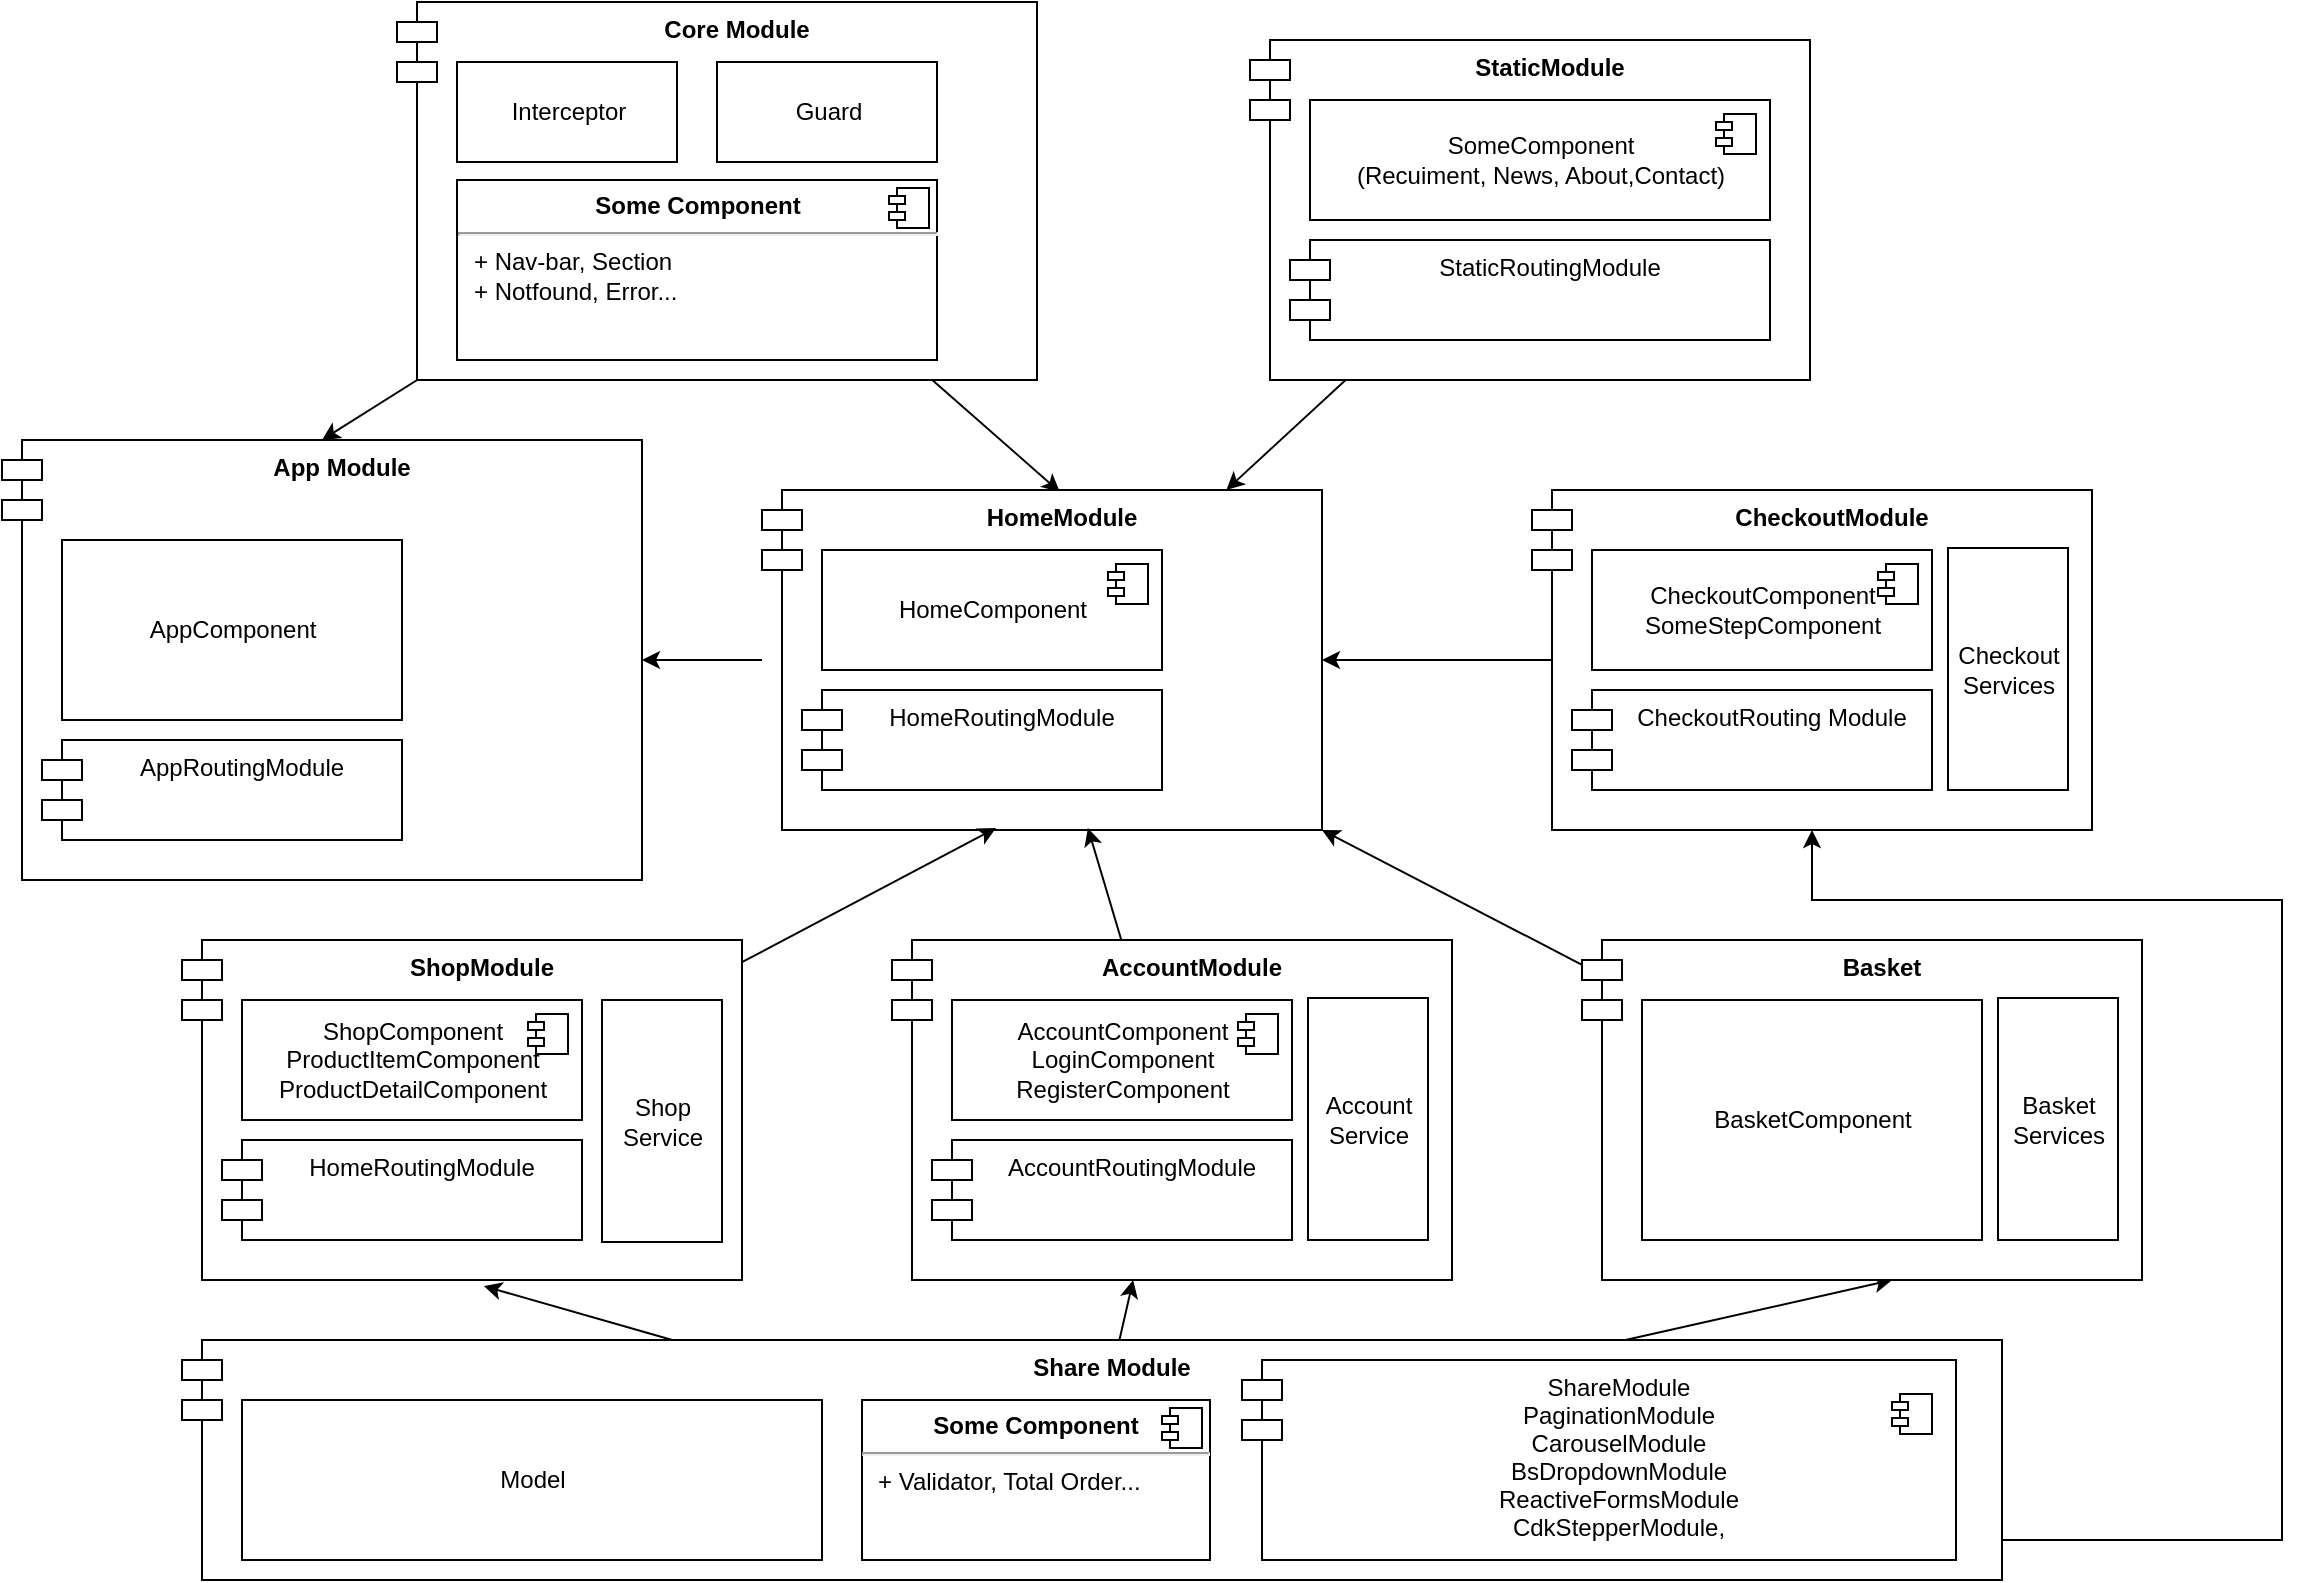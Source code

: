 <mxfile version="15.6.8" type="device"><diagram name="Page-1" id="b5b7bab2-c9e2-2cf4-8b2a-24fd1a2a6d21"><mxGraphModel dx="1422" dy="882" grid="0" gridSize="10" guides="1" tooltips="1" connect="1" arrows="1" fold="1" page="1" pageScale="1" pageWidth="1169" pageHeight="827" background="none" math="0" shadow="0"><root><mxCell id="0"/><mxCell id="1" parent="0"/><mxCell id="TuZkiNMeqorS0CIPA2bP-1" value="App Module" style="shape=module;align=left;spacingLeft=20;align=center;verticalAlign=top;fontStyle=1" vertex="1" parent="1"><mxGeometry x="15" y="230" width="320" height="220" as="geometry"/></mxCell><mxCell id="TuZkiNMeqorS0CIPA2bP-9" value="AppRoutingModule" style="shape=module;align=left;spacingLeft=20;align=center;verticalAlign=top;" vertex="1" parent="1"><mxGeometry x="35" y="380" width="180" height="50" as="geometry"/></mxCell><mxCell id="TuZkiNMeqorS0CIPA2bP-56" style="edgeStyle=none;rounded=0;orthogonalLoop=1;jettySize=auto;html=1;entryX=0.5;entryY=0;entryDx=0;entryDy=0;" edge="1" parent="1" source="TuZkiNMeqorS0CIPA2bP-10" target="TuZkiNMeqorS0CIPA2bP-1"><mxGeometry relative="1" as="geometry"/></mxCell><mxCell id="TuZkiNMeqorS0CIPA2bP-57" style="edgeStyle=none;rounded=0;orthogonalLoop=1;jettySize=auto;html=1;entryX=0.532;entryY=0.006;entryDx=0;entryDy=0;entryPerimeter=0;" edge="1" parent="1" source="TuZkiNMeqorS0CIPA2bP-10" target="TuZkiNMeqorS0CIPA2bP-27"><mxGeometry relative="1" as="geometry"/></mxCell><mxCell id="TuZkiNMeqorS0CIPA2bP-10" value="Core Module" style="shape=module;align=left;spacingLeft=20;align=center;verticalAlign=top;fontStyle=1" vertex="1" parent="1"><mxGeometry x="212.5" y="11" width="320" height="189" as="geometry"/></mxCell><mxCell id="TuZkiNMeqorS0CIPA2bP-14" value="AppComponent" style="html=1;dropTarget=0;" vertex="1" parent="1"><mxGeometry x="45" y="280" width="170" height="90" as="geometry"/></mxCell><mxCell id="TuZkiNMeqorS0CIPA2bP-15" value="" style="shape=module;jettyWidth=8;jettyHeight=4;" vertex="1" parent="TuZkiNMeqorS0CIPA2bP-14"><mxGeometry x="1" width="20" height="20" relative="1" as="geometry"><mxPoint x="518" y="-103" as="offset"/></mxGeometry></mxCell><mxCell id="TuZkiNMeqorS0CIPA2bP-16" value="Interceptor" style="html=1;" vertex="1" parent="1"><mxGeometry x="242.5" y="41" width="110" height="50" as="geometry"/></mxCell><mxCell id="TuZkiNMeqorS0CIPA2bP-18" value="Guard" style="html=1;" vertex="1" parent="1"><mxGeometry x="372.5" y="41" width="110" height="50" as="geometry"/></mxCell><mxCell id="TuZkiNMeqorS0CIPA2bP-19" value="&lt;p style=&quot;margin: 0px ; margin-top: 6px ; text-align: center&quot;&gt;&lt;b&gt;Some Component&lt;/b&gt;&lt;/p&gt;&lt;hr&gt;&lt;p style=&quot;margin: 0px ; margin-left: 8px&quot;&gt;+ Nav-bar, Section&lt;br&gt;+ Notfound, Error...&lt;/p&gt;" style="align=left;overflow=fill;html=1;dropTarget=0;" vertex="1" parent="1"><mxGeometry x="242.5" y="100" width="240" height="90" as="geometry"/></mxCell><mxCell id="TuZkiNMeqorS0CIPA2bP-20" value="" style="shape=component;jettyWidth=8;jettyHeight=4;" vertex="1" parent="TuZkiNMeqorS0CIPA2bP-19"><mxGeometry x="1" width="20" height="20" relative="1" as="geometry"><mxPoint x="-24" y="4" as="offset"/></mxGeometry></mxCell><mxCell id="TuZkiNMeqorS0CIPA2bP-66" style="edgeStyle=none;rounded=0;orthogonalLoop=1;jettySize=auto;html=1;entryX=0.539;entryY=1.018;entryDx=0;entryDy=0;entryPerimeter=0;" edge="1" parent="1" source="TuZkiNMeqorS0CIPA2bP-21" target="TuZkiNMeqorS0CIPA2bP-31"><mxGeometry relative="1" as="geometry"/></mxCell><mxCell id="TuZkiNMeqorS0CIPA2bP-67" style="edgeStyle=none;rounded=0;orthogonalLoop=1;jettySize=auto;html=1;" edge="1" parent="1" source="TuZkiNMeqorS0CIPA2bP-21" target="TuZkiNMeqorS0CIPA2bP-35"><mxGeometry relative="1" as="geometry"/></mxCell><mxCell id="TuZkiNMeqorS0CIPA2bP-68" style="edgeStyle=none;rounded=0;orthogonalLoop=1;jettySize=auto;html=1;entryX=0.554;entryY=1;entryDx=0;entryDy=0;entryPerimeter=0;" edge="1" parent="1" source="TuZkiNMeqorS0CIPA2bP-21" target="TuZkiNMeqorS0CIPA2bP-41"><mxGeometry relative="1" as="geometry"/></mxCell><mxCell id="TuZkiNMeqorS0CIPA2bP-70" style="edgeStyle=orthogonalEdgeStyle;rounded=0;orthogonalLoop=1;jettySize=auto;html=1;entryX=0.5;entryY=1;entryDx=0;entryDy=0;exitX=1;exitY=0.5;exitDx=0;exitDy=0;" edge="1" parent="1" source="TuZkiNMeqorS0CIPA2bP-21" target="TuZkiNMeqorS0CIPA2bP-46"><mxGeometry relative="1" as="geometry"><Array as="points"><mxPoint x="1015" y="780"/><mxPoint x="1155" y="780"/><mxPoint x="1155" y="460"/><mxPoint x="920" y="460"/></Array></mxGeometry></mxCell><mxCell id="TuZkiNMeqorS0CIPA2bP-21" value="Share Module" style="shape=module;align=left;spacingLeft=20;align=center;verticalAlign=top;fontStyle=1" vertex="1" parent="1"><mxGeometry x="105" y="680" width="910" height="120" as="geometry"/></mxCell><mxCell id="TuZkiNMeqorS0CIPA2bP-22" value="Model" style="html=1;" vertex="1" parent="1"><mxGeometry x="135" y="710" width="290" height="80" as="geometry"/></mxCell><mxCell id="TuZkiNMeqorS0CIPA2bP-24" value="&lt;p style=&quot;margin: 0px ; margin-top: 6px ; text-align: center&quot;&gt;&lt;b&gt;Some Component&lt;/b&gt;&lt;/p&gt;&lt;hr&gt;&lt;p style=&quot;margin: 0px ; margin-left: 8px&quot;&gt;+ Validator, Total Order...&lt;br&gt;&lt;br&gt;&lt;/p&gt;" style="align=left;overflow=fill;html=1;dropTarget=0;" vertex="1" parent="1"><mxGeometry x="445" y="710" width="174" height="80" as="geometry"/></mxCell><mxCell id="TuZkiNMeqorS0CIPA2bP-25" value="" style="shape=component;jettyWidth=8;jettyHeight=4;" vertex="1" parent="TuZkiNMeqorS0CIPA2bP-24"><mxGeometry x="1" width="20" height="20" relative="1" as="geometry"><mxPoint x="-24" y="4" as="offset"/></mxGeometry></mxCell><mxCell id="TuZkiNMeqorS0CIPA2bP-26" value="ShareModule&#10;PaginationModule &#10;CarouselModule&#10;BsDropdownModule&#10;ReactiveFormsModule&#10;CdkStepperModule," style="shape=module;align=left;spacingLeft=20;align=center;verticalAlign=top;" vertex="1" parent="1"><mxGeometry x="635" y="690" width="357" height="100" as="geometry"/></mxCell><mxCell id="TuZkiNMeqorS0CIPA2bP-62" style="edgeStyle=none;rounded=0;orthogonalLoop=1;jettySize=auto;html=1;entryX=1;entryY=0.5;entryDx=0;entryDy=0;" edge="1" parent="1" source="TuZkiNMeqorS0CIPA2bP-27" target="TuZkiNMeqorS0CIPA2bP-1"><mxGeometry relative="1" as="geometry"/></mxCell><mxCell id="TuZkiNMeqorS0CIPA2bP-27" value="HomeModule" style="shape=module;align=left;spacingLeft=20;align=center;verticalAlign=top;fontStyle=1" vertex="1" parent="1"><mxGeometry x="395" y="255" width="280" height="170" as="geometry"/></mxCell><mxCell id="TuZkiNMeqorS0CIPA2bP-28" value="HomeComponent" style="html=1;dropTarget=0;" vertex="1" parent="1"><mxGeometry x="425" y="285" width="170" height="60" as="geometry"/></mxCell><mxCell id="TuZkiNMeqorS0CIPA2bP-29" value="" style="shape=module;jettyWidth=8;jettyHeight=4;" vertex="1" parent="TuZkiNMeqorS0CIPA2bP-28"><mxGeometry x="1" width="20" height="20" relative="1" as="geometry"><mxPoint x="-27" y="7" as="offset"/></mxGeometry></mxCell><mxCell id="TuZkiNMeqorS0CIPA2bP-30" value="HomeRoutingModule" style="shape=module;align=left;spacingLeft=20;align=center;verticalAlign=top;" vertex="1" parent="1"><mxGeometry x="415" y="355" width="180" height="50" as="geometry"/></mxCell><mxCell id="TuZkiNMeqorS0CIPA2bP-61" style="edgeStyle=none;rounded=0;orthogonalLoop=1;jettySize=auto;html=1;entryX=0.418;entryY=0.994;entryDx=0;entryDy=0;entryPerimeter=0;" edge="1" parent="1" source="TuZkiNMeqorS0CIPA2bP-31" target="TuZkiNMeqorS0CIPA2bP-27"><mxGeometry relative="1" as="geometry"/></mxCell><mxCell id="TuZkiNMeqorS0CIPA2bP-31" value="ShopModule" style="shape=module;align=left;spacingLeft=20;align=center;verticalAlign=top;fontStyle=1" vertex="1" parent="1"><mxGeometry x="105" y="480" width="280" height="170" as="geometry"/></mxCell><mxCell id="TuZkiNMeqorS0CIPA2bP-32" value="ShopComponent&lt;br&gt;ProductItemComponent&lt;br&gt;ProductDetailComponent" style="html=1;dropTarget=0;" vertex="1" parent="1"><mxGeometry x="135" y="510" width="170" height="60" as="geometry"/></mxCell><mxCell id="TuZkiNMeqorS0CIPA2bP-33" value="" style="shape=module;jettyWidth=8;jettyHeight=4;" vertex="1" parent="TuZkiNMeqorS0CIPA2bP-32"><mxGeometry x="1" width="20" height="20" relative="1" as="geometry"><mxPoint x="-27" y="7" as="offset"/></mxGeometry></mxCell><mxCell id="TuZkiNMeqorS0CIPA2bP-34" value="HomeRoutingModule" style="shape=module;align=left;spacingLeft=20;align=center;verticalAlign=top;" vertex="1" parent="1"><mxGeometry x="125" y="580" width="180" height="50" as="geometry"/></mxCell><mxCell id="TuZkiNMeqorS0CIPA2bP-60" style="edgeStyle=none;rounded=0;orthogonalLoop=1;jettySize=auto;html=1;entryX=0.582;entryY=0.994;entryDx=0;entryDy=0;entryPerimeter=0;" edge="1" parent="1" source="TuZkiNMeqorS0CIPA2bP-35" target="TuZkiNMeqorS0CIPA2bP-27"><mxGeometry relative="1" as="geometry"/></mxCell><mxCell id="TuZkiNMeqorS0CIPA2bP-35" value="AccountModule" style="shape=module;align=left;spacingLeft=20;align=center;verticalAlign=top;fontStyle=1" vertex="1" parent="1"><mxGeometry x="460" y="480" width="280" height="170" as="geometry"/></mxCell><mxCell id="TuZkiNMeqorS0CIPA2bP-36" value="AccountComponent&lt;br&gt;LoginComponent&lt;br&gt;RegisterComponent" style="html=1;dropTarget=0;" vertex="1" parent="1"><mxGeometry x="490" y="510" width="170" height="60" as="geometry"/></mxCell><mxCell id="TuZkiNMeqorS0CIPA2bP-37" value="" style="shape=module;jettyWidth=8;jettyHeight=4;" vertex="1" parent="TuZkiNMeqorS0CIPA2bP-36"><mxGeometry x="1" width="20" height="20" relative="1" as="geometry"><mxPoint x="-27" y="7" as="offset"/></mxGeometry></mxCell><mxCell id="TuZkiNMeqorS0CIPA2bP-38" value="AccountRoutingModule" style="shape=module;align=left;spacingLeft=20;align=center;verticalAlign=top;" vertex="1" parent="1"><mxGeometry x="480" y="580" width="180" height="50" as="geometry"/></mxCell><mxCell id="TuZkiNMeqorS0CIPA2bP-39" value="Shop&lt;br&gt;Service" style="html=1;" vertex="1" parent="1"><mxGeometry x="315" y="510" width="60" height="121" as="geometry"/></mxCell><mxCell id="TuZkiNMeqorS0CIPA2bP-40" value="Account&lt;br&gt;Service" style="html=1;" vertex="1" parent="1"><mxGeometry x="668" y="509" width="60" height="121" as="geometry"/></mxCell><mxCell id="TuZkiNMeqorS0CIPA2bP-59" style="edgeStyle=none;rounded=0;orthogonalLoop=1;jettySize=auto;html=1;entryX=1;entryY=1;entryDx=0;entryDy=0;" edge="1" parent="1" source="TuZkiNMeqorS0CIPA2bP-41" target="TuZkiNMeqorS0CIPA2bP-27"><mxGeometry relative="1" as="geometry"/></mxCell><mxCell id="TuZkiNMeqorS0CIPA2bP-41" value="Basket" style="shape=module;align=left;spacingLeft=20;align=center;verticalAlign=top;fontStyle=1" vertex="1" parent="1"><mxGeometry x="805" y="480" width="280" height="170" as="geometry"/></mxCell><mxCell id="TuZkiNMeqorS0CIPA2bP-42" value="BasketComponent" style="html=1;dropTarget=0;" vertex="1" parent="1"><mxGeometry x="835" y="510" width="170" height="120" as="geometry"/></mxCell><mxCell id="TuZkiNMeqorS0CIPA2bP-43" value="" style="shape=module;jettyWidth=8;jettyHeight=4;" vertex="1" parent="TuZkiNMeqorS0CIPA2bP-42"><mxGeometry x="1" width="20" height="20" relative="1" as="geometry"><mxPoint x="-45" y="197" as="offset"/></mxGeometry></mxCell><mxCell id="TuZkiNMeqorS0CIPA2bP-45" value="Basket&lt;br&gt;Services" style="html=1;" vertex="1" parent="1"><mxGeometry x="1013" y="509" width="60" height="121" as="geometry"/></mxCell><mxCell id="TuZkiNMeqorS0CIPA2bP-58" style="edgeStyle=none;rounded=0;orthogonalLoop=1;jettySize=auto;html=1;exitX=0;exitY=0.5;exitDx=10;exitDy=0;exitPerimeter=0;" edge="1" parent="1" source="TuZkiNMeqorS0CIPA2bP-46" target="TuZkiNMeqorS0CIPA2bP-27"><mxGeometry relative="1" as="geometry"/></mxCell><mxCell id="TuZkiNMeqorS0CIPA2bP-46" value="CheckoutModule" style="shape=module;align=left;spacingLeft=20;align=center;verticalAlign=top;fontStyle=1" vertex="1" parent="1"><mxGeometry x="780" y="255" width="280" height="170" as="geometry"/></mxCell><mxCell id="TuZkiNMeqorS0CIPA2bP-47" value="CheckoutComponent&lt;br&gt;SomeStepComponent" style="html=1;dropTarget=0;" vertex="1" parent="1"><mxGeometry x="810" y="285" width="170" height="60" as="geometry"/></mxCell><mxCell id="TuZkiNMeqorS0CIPA2bP-48" value="" style="shape=module;jettyWidth=8;jettyHeight=4;" vertex="1" parent="TuZkiNMeqorS0CIPA2bP-47"><mxGeometry x="1" width="20" height="20" relative="1" as="geometry"><mxPoint x="-27" y="7" as="offset"/></mxGeometry></mxCell><mxCell id="TuZkiNMeqorS0CIPA2bP-49" value="CheckoutRouting Module" style="shape=module;align=left;spacingLeft=20;align=center;verticalAlign=top;" vertex="1" parent="1"><mxGeometry x="800" y="355" width="180" height="50" as="geometry"/></mxCell><mxCell id="TuZkiNMeqorS0CIPA2bP-50" value="Checkout&lt;br&gt;Services" style="html=1;" vertex="1" parent="1"><mxGeometry x="988" y="284" width="60" height="121" as="geometry"/></mxCell><mxCell id="TuZkiNMeqorS0CIPA2bP-72" style="rounded=0;orthogonalLoop=1;jettySize=auto;html=1;" edge="1" parent="1" source="TuZkiNMeqorS0CIPA2bP-51" target="TuZkiNMeqorS0CIPA2bP-27"><mxGeometry relative="1" as="geometry"/></mxCell><mxCell id="TuZkiNMeqorS0CIPA2bP-51" value="StaticModule" style="shape=module;align=left;spacingLeft=20;align=center;verticalAlign=top;fontStyle=1" vertex="1" parent="1"><mxGeometry x="639" y="30" width="280" height="170" as="geometry"/></mxCell><mxCell id="TuZkiNMeqorS0CIPA2bP-52" value="SomeComponent&lt;br&gt;(Recuiment, News, About,Contact)" style="html=1;dropTarget=0;" vertex="1" parent="1"><mxGeometry x="669" y="60" width="230" height="60" as="geometry"/></mxCell><mxCell id="TuZkiNMeqorS0CIPA2bP-53" value="" style="shape=module;jettyWidth=8;jettyHeight=4;" vertex="1" parent="TuZkiNMeqorS0CIPA2bP-52"><mxGeometry x="1" width="20" height="20" relative="1" as="geometry"><mxPoint x="-27" y="7" as="offset"/></mxGeometry></mxCell><mxCell id="TuZkiNMeqorS0CIPA2bP-54" value="StaticRoutingModule" style="shape=module;align=left;spacingLeft=20;align=center;verticalAlign=top;" vertex="1" parent="1"><mxGeometry x="659" y="130" width="240" height="50" as="geometry"/></mxCell></root></mxGraphModel></diagram></mxfile>